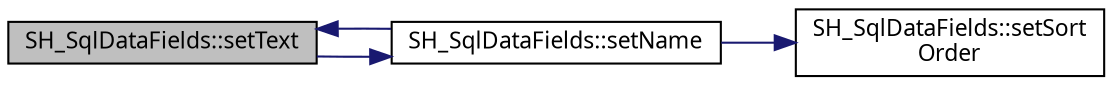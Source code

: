 digraph "SH_SqlDataFields::setText"
{
 // INTERACTIVE_SVG=YES
  bgcolor="transparent";
  edge [fontname="Verdana",fontsize="11",labelfontname="Verdana",labelfontsize="11"];
  node [fontname="Verdana",fontsize="11",shape=record];
  rankdir="LR";
  Node1 [label="SH_SqlDataFields::setText",height=0.2,width=0.4,color="black", fillcolor="grey75", style="filled" fontcolor="black"];
  Node1 -> Node2 [color="midnightblue",fontsize="11",style="solid",fontname="Verdana"];
  Node2 [label="SH_SqlDataFields::setName",height=0.2,width=0.4,color="black",URL="$classSH__SqlDataFields.html#ab658a817f459e5d0a8c0f5c4e8c28a9d"];
  Node2 -> Node3 [color="midnightblue",fontsize="11",style="solid",fontname="Verdana"];
  Node3 [label="SH_SqlDataFields::setSort\lOrder",height=0.2,width=0.4,color="black",URL="$classSH__SqlDataFields.html#a6ace4d4f29e74ce3ed81f75a2c278e83"];
  Node2 -> Node1 [color="midnightblue",fontsize="11",style="solid",fontname="Verdana"];
}
